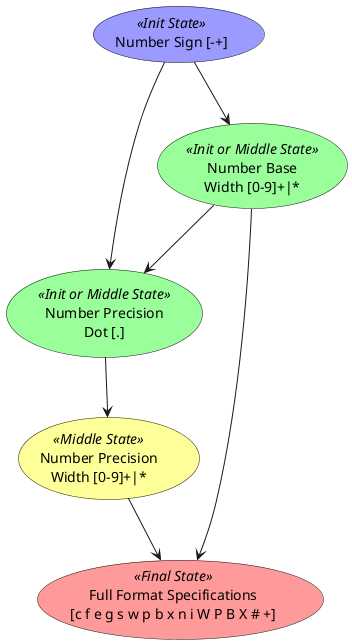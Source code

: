@startuml
skinparam componentStyle uml2
top to bottom direction

skinparam usecase {
	'S=40, V=100, H=240	(blue)
	BackgroundColor<<Init State>> #9A9AFF
	'S=40, V=100, H=300	(purple)
	BackgroundColor<<Init and Final State>> #FF9AFF
	'S=40, V=100, H=120	(green)
	BackgroundColor<<Init or Middle State>> #9AFF9A
	'S=40, V=100, H=60	(yellow)
	BackgroundColor<<Middle State>> #FFFF9A
	'S=40, V=100, H=0	(red)
	BackgroundColor<<Final State>> #FF9A9A
}

'Format: ~<F>.<P>.<Pad><Mod><C>
'
'<F>	- Is the field width of the printed argument.
'         A negative value means that the argument is left-justified
'         within the field, otherwise right-justified.
'
'<P>	- Is the precision of the printed argument.
'         A default value is used if no precision is specified.
'
'<Pad>	- Is the padding character. Only one padding char can be specified.
'         It is used for both the field width and precision.
'         The default padding char is ' ' (space).
'
'<Mod>	- Is the control sequence modifier [t l].
'         This is one or more char that change
'         the interpretation of Data. The current modifiers are t,
'         for Unicode translation, and l, for stopping p and P
'         from detecting printable characters.
'
'<C>	- Is the control sequence [c f e g s w p b x n i W P B X # +].

usecase (Number Sign [-+]) as format_num_sign <<Init State>>

usecase (Number Base\nWidth [0-9]+|*) as format_num_base_width <<Init or Middle State>>

usecase (Number Precision\nDot [.]) as format_num_prec_dot <<Init or Middle State>>
usecase (Number Precision\nWidth [0-9]+|*) as format_num_prec_width <<Middle State>>

usecase (Full Format Specifications\n[c f e g s w p b x n i W P B X # +]) as format_full_spec <<Final State>>

format_num_sign --> format_num_base_width
format_num_sign --> format_num_prec_dot
format_num_base_width --> format_full_spec
format_num_base_width --> format_num_prec_dot
format_num_prec_dot --> format_num_prec_width
format_num_prec_width --> format_full_spec

@enduml
